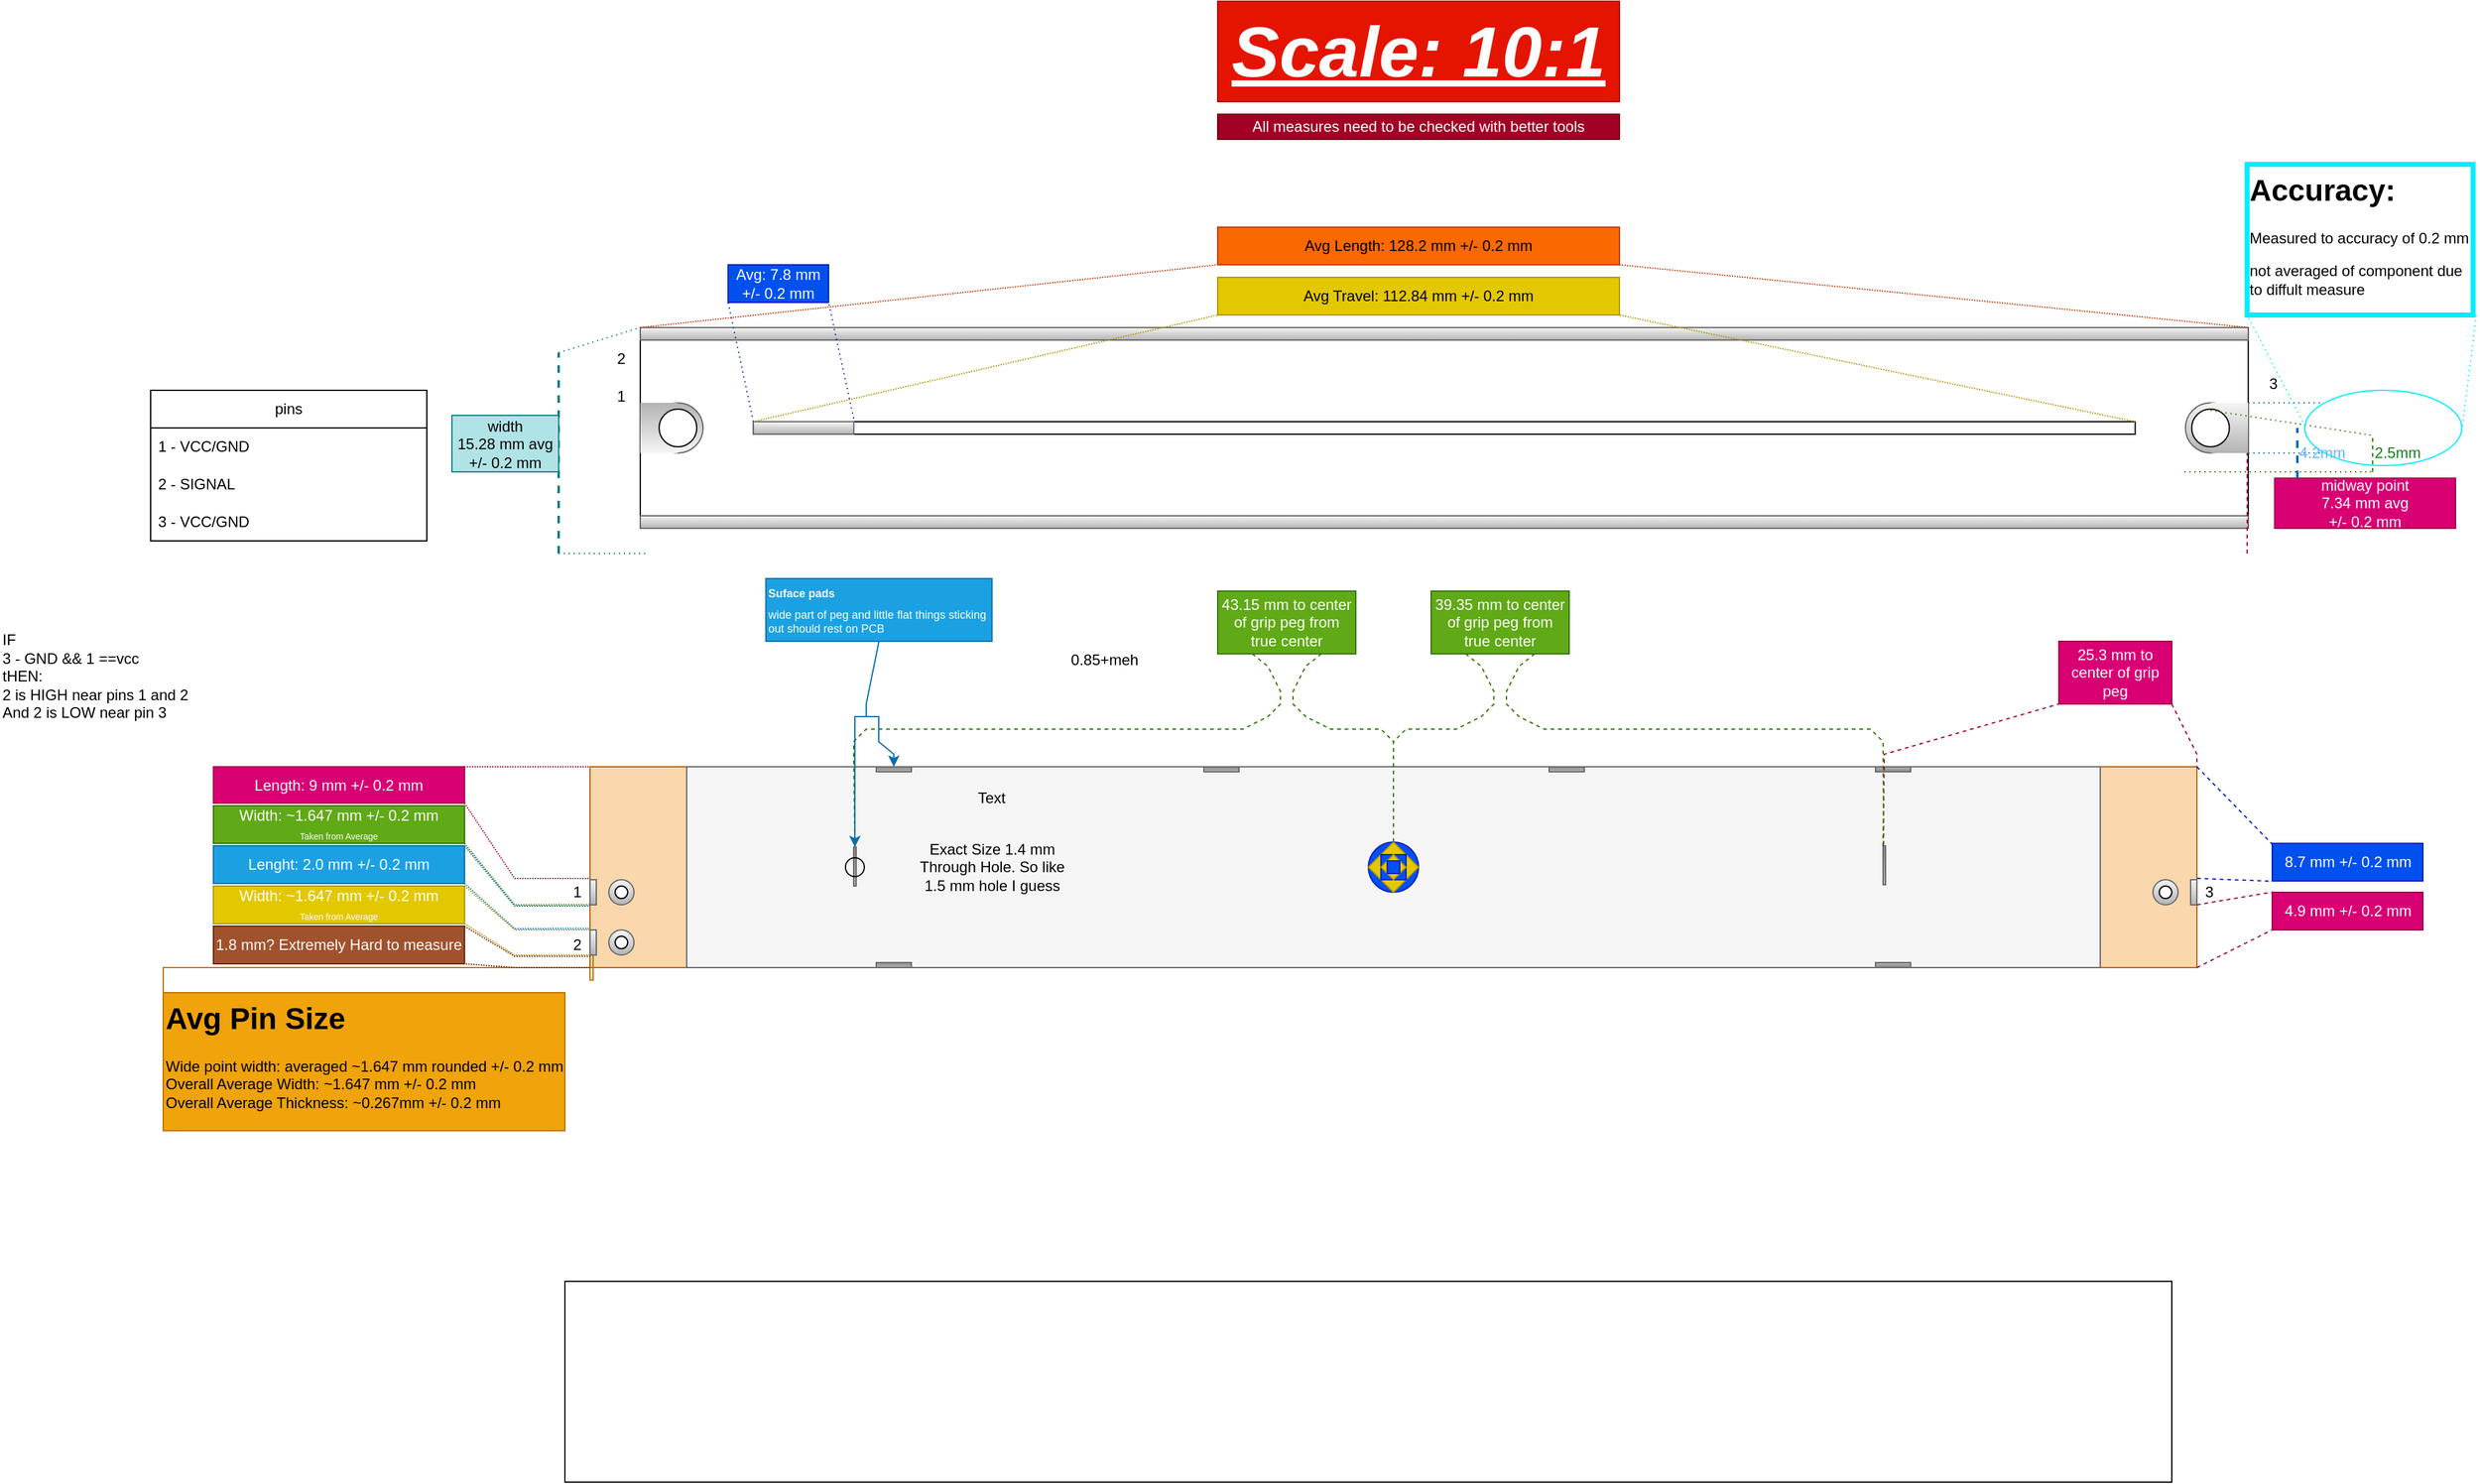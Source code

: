 <mxfile version="24.7.5" pages="2">
  <diagram name="Component Model" id="M_wY99FwuveyA5APPCFu">
    <mxGraphModel dx="1912" dy="1678" grid="1" gridSize="10" guides="1" tooltips="1" connect="1" arrows="1" fold="1" page="1" pageScale="1" pageWidth="850" pageHeight="1100" math="0" shadow="0">
      <root>
        <mxCell id="0" />
        <mxCell id="1" parent="0" />
        <mxCell id="I6AgZN-Wcs3GqbJZjrgB-2" value="pins" style="swimlane;fontStyle=0;childLayout=stackLayout;horizontal=1;startSize=30;horizontalStack=0;resizeParent=1;resizeParentMax=0;resizeLast=0;collapsible=1;marginBottom=0;whiteSpace=wrap;html=1;" parent="1" vertex="1">
          <mxGeometry x="-170" y="190" width="220" height="120" as="geometry" />
        </mxCell>
        <mxCell id="I6AgZN-Wcs3GqbJZjrgB-3" value="1 - VCC/GND" style="text;strokeColor=none;fillColor=none;align=left;verticalAlign=middle;spacingLeft=4;spacingRight=4;overflow=hidden;points=[[0,0.5],[1,0.5]];portConstraint=eastwest;rotatable=0;whiteSpace=wrap;html=1;" parent="I6AgZN-Wcs3GqbJZjrgB-2" vertex="1">
          <mxGeometry y="30" width="220" height="30" as="geometry" />
        </mxCell>
        <mxCell id="I6AgZN-Wcs3GqbJZjrgB-4" value="2 - SIGNAL" style="text;strokeColor=none;fillColor=none;align=left;verticalAlign=middle;spacingLeft=4;spacingRight=4;overflow=hidden;points=[[0,0.5],[1,0.5]];portConstraint=eastwest;rotatable=0;whiteSpace=wrap;html=1;" parent="I6AgZN-Wcs3GqbJZjrgB-2" vertex="1">
          <mxGeometry y="60" width="220" height="30" as="geometry" />
        </mxCell>
        <mxCell id="I6AgZN-Wcs3GqbJZjrgB-5" value="3 - VCC/GND" style="text;strokeColor=none;fillColor=none;align=left;verticalAlign=middle;spacingLeft=4;spacingRight=4;overflow=hidden;points=[[0,0.5],[1,0.5]];portConstraint=eastwest;rotatable=0;whiteSpace=wrap;html=1;" parent="I6AgZN-Wcs3GqbJZjrgB-2" vertex="1">
          <mxGeometry y="90" width="220" height="30" as="geometry" />
        </mxCell>
        <mxCell id="I6AgZN-Wcs3GqbJZjrgB-22" value="" style="rounded=0;whiteSpace=wrap;html=1;fillColor=#fad7ac;strokeColor=#b46504;" parent="1" vertex="1">
          <mxGeometry x="180" y="490" width="1280" height="160" as="geometry" />
        </mxCell>
        <mxCell id="I6AgZN-Wcs3GqbJZjrgB-23" value="" style="rounded=0;whiteSpace=wrap;html=1;" parent="1" vertex="1">
          <mxGeometry x="160" y="900" width="1280" height="160" as="geometry" />
        </mxCell>
        <mxCell id="I6AgZN-Wcs3GqbJZjrgB-24" value="" style="rounded=0;whiteSpace=wrap;html=1;fillColor=#f5f5f5;gradientColor=#b3b3b3;strokeColor=#666666;" parent="1" vertex="1">
          <mxGeometry x="1455" y="580" width="5" height="20" as="geometry" />
        </mxCell>
        <mxCell id="I6AgZN-Wcs3GqbJZjrgB-25" value="" style="rounded=0;whiteSpace=wrap;html=1;fillColor=#f5f5f5;gradientColor=#b3b3b3;strokeColor=#666666;" parent="1" vertex="1">
          <mxGeometry x="180" y="580" width="5" height="20" as="geometry" />
        </mxCell>
        <mxCell id="I6AgZN-Wcs3GqbJZjrgB-26" value="" style="rounded=0;whiteSpace=wrap;html=1;fillColor=#f5f5f5;gradientColor=#b3b3b3;strokeColor=#666666;" parent="1" vertex="1">
          <mxGeometry x="180" y="620" width="5" height="20" as="geometry" />
        </mxCell>
        <mxCell id="I6AgZN-Wcs3GqbJZjrgB-30" value="" style="group" parent="1" vertex="1" connectable="0">
          <mxGeometry x="1425" y="580" width="20" height="20" as="geometry" />
        </mxCell>
        <mxCell id="I6AgZN-Wcs3GqbJZjrgB-28" value="" style="ellipse;whiteSpace=wrap;html=1;aspect=fixed;fillColor=#f5f5f5;gradientColor=#b3b3b3;strokeColor=#666666;" parent="I6AgZN-Wcs3GqbJZjrgB-30" vertex="1">
          <mxGeometry width="20" height="20" as="geometry" />
        </mxCell>
        <mxCell id="I6AgZN-Wcs3GqbJZjrgB-29" value="" style="ellipse;whiteSpace=wrap;html=1;aspect=fixed;" parent="I6AgZN-Wcs3GqbJZjrgB-30" vertex="1">
          <mxGeometry x="5" y="5" width="10" height="10" as="geometry" />
        </mxCell>
        <mxCell id="I6AgZN-Wcs3GqbJZjrgB-31" value="" style="group" parent="1" vertex="1" connectable="0">
          <mxGeometry x="195" y="580" width="20" height="20" as="geometry" />
        </mxCell>
        <mxCell id="I6AgZN-Wcs3GqbJZjrgB-32" value="" style="ellipse;whiteSpace=wrap;html=1;aspect=fixed;fillColor=#f5f5f5;gradientColor=#b3b3b3;strokeColor=#666666;" parent="I6AgZN-Wcs3GqbJZjrgB-31" vertex="1">
          <mxGeometry width="20" height="20" as="geometry" />
        </mxCell>
        <mxCell id="I6AgZN-Wcs3GqbJZjrgB-33" value="" style="ellipse;whiteSpace=wrap;html=1;aspect=fixed;" parent="I6AgZN-Wcs3GqbJZjrgB-31" vertex="1">
          <mxGeometry x="5" y="5" width="10" height="10" as="geometry" />
        </mxCell>
        <mxCell id="I6AgZN-Wcs3GqbJZjrgB-34" value="" style="group" parent="1" vertex="1" connectable="0">
          <mxGeometry x="195" y="620" width="20" height="20" as="geometry" />
        </mxCell>
        <mxCell id="I6AgZN-Wcs3GqbJZjrgB-35" value="" style="ellipse;whiteSpace=wrap;html=1;aspect=fixed;fillColor=#f5f5f5;gradientColor=#b3b3b3;strokeColor=#666666;" parent="I6AgZN-Wcs3GqbJZjrgB-34" vertex="1">
          <mxGeometry width="20" height="20" as="geometry" />
        </mxCell>
        <mxCell id="I6AgZN-Wcs3GqbJZjrgB-36" value="" style="ellipse;whiteSpace=wrap;html=1;aspect=fixed;" parent="I6AgZN-Wcs3GqbJZjrgB-34" vertex="1">
          <mxGeometry x="5" y="5" width="10" height="10" as="geometry" />
        </mxCell>
        <mxCell id="I6AgZN-Wcs3GqbJZjrgB-39" value="2" style="text;html=1;align=center;verticalAlign=middle;whiteSpace=wrap;rounded=0;" parent="1" vertex="1">
          <mxGeometry x="165" y="617" width="10" height="30" as="geometry" />
        </mxCell>
        <mxCell id="I6AgZN-Wcs3GqbJZjrgB-44" value="IF&lt;div&gt;3 - GND &amp;amp;&amp;amp; 1 ==vcc&lt;/div&gt;&lt;div&gt;tHEN:&lt;br&gt;2 is HIGH near pins 1 and 2&lt;br&gt;And 2 is LOW near pin 3&lt;/div&gt;&lt;div&gt;&lt;br&gt;&lt;/div&gt;" style="text;html=1;align=left;verticalAlign=middle;whiteSpace=wrap;rounded=0;" parent="1" vertex="1">
          <mxGeometry x="-290" y="310" width="160" height="230" as="geometry" />
        </mxCell>
        <mxCell id="I6AgZN-Wcs3GqbJZjrgB-45" value="3" style="text;html=1;align=center;verticalAlign=middle;whiteSpace=wrap;rounded=0;" parent="1" vertex="1">
          <mxGeometry x="1460" y="575" width="20" height="30" as="geometry" />
        </mxCell>
        <mxCell id="DLIzXoxvR8kfo_P6PD7F-1" value="" style="group;fontSize=9;" parent="1" vertex="1" connectable="0">
          <mxGeometry x="175" y="140" width="1496" height="280" as="geometry" />
        </mxCell>
        <mxCell id="I6AgZN-Wcs3GqbJZjrgB-1" value="" style="rounded=0;whiteSpace=wrap;html=1;" parent="DLIzXoxvR8kfo_P6PD7F-1" vertex="1">
          <mxGeometry x="45.03" width="1280.856" height="160" as="geometry" />
        </mxCell>
        <mxCell id="I6AgZN-Wcs3GqbJZjrgB-6" value="" style="rounded=0;whiteSpace=wrap;html=1;fillColor=#f5f5f5;gradientColor=#b3b3b3;strokeColor=#666666;" parent="DLIzXoxvR8kfo_P6PD7F-1" vertex="1">
          <mxGeometry x="45.03" width="1280.856" height="10" as="geometry" />
        </mxCell>
        <mxCell id="I6AgZN-Wcs3GqbJZjrgB-8" value="" style="rounded=0;whiteSpace=wrap;html=1;fillColor=#f5f5f5;gradientColor=#b3b3b3;strokeColor=#666666;" parent="DLIzXoxvR8kfo_P6PD7F-1" vertex="1">
          <mxGeometry x="45.03" y="150" width="1280.856" height="10" as="geometry" />
        </mxCell>
        <mxCell id="I6AgZN-Wcs3GqbJZjrgB-14" value="" style="group" parent="DLIzXoxvR8kfo_P6PD7F-1" vertex="1" connectable="0">
          <mxGeometry x="1275.853" y="60" width="50.033" height="40" as="geometry" />
        </mxCell>
        <mxCell id="I6AgZN-Wcs3GqbJZjrgB-9" value="" style="ellipse;whiteSpace=wrap;html=1;aspect=fixed;fillColor=#f5f5f5;gradientColor=#b3b3b3;strokeColor=#666666;" parent="I6AgZN-Wcs3GqbJZjrgB-14" vertex="1">
          <mxGeometry width="40" height="40" as="geometry" />
        </mxCell>
        <mxCell id="I6AgZN-Wcs3GqbJZjrgB-11" value="" style="rounded=0;whiteSpace=wrap;html=1;fillColor=#f5f5f5;gradientColor=#b3b3b3;strokeColor=none;" parent="I6AgZN-Wcs3GqbJZjrgB-14" vertex="1">
          <mxGeometry x="20.013" width="30.02" height="40" as="geometry" />
        </mxCell>
        <mxCell id="I6AgZN-Wcs3GqbJZjrgB-12" value="" style="ellipse;whiteSpace=wrap;html=1;aspect=fixed;" parent="I6AgZN-Wcs3GqbJZjrgB-14" vertex="1">
          <mxGeometry x="5.003" y="5" width="30" height="30" as="geometry" />
        </mxCell>
        <mxCell id="I6AgZN-Wcs3GqbJZjrgB-15" value="" style="group;rotation=-180;" parent="DLIzXoxvR8kfo_P6PD7F-1" vertex="1" connectable="0">
          <mxGeometry x="45.03" y="60" width="50.033" height="40" as="geometry" />
        </mxCell>
        <mxCell id="I6AgZN-Wcs3GqbJZjrgB-16" value="" style="ellipse;whiteSpace=wrap;html=1;aspect=fixed;fillColor=#f5f5f5;gradientColor=#b3b3b3;strokeColor=#666666;rotation=-180;" parent="I6AgZN-Wcs3GqbJZjrgB-15" vertex="1">
          <mxGeometry x="10.007" width="40" height="40" as="geometry" />
        </mxCell>
        <mxCell id="I6AgZN-Wcs3GqbJZjrgB-17" value="" style="rounded=0;whiteSpace=wrap;html=1;fillColor=#f5f5f5;gradientColor=#b3b3b3;strokeColor=none;rotation=-180;" parent="I6AgZN-Wcs3GqbJZjrgB-15" vertex="1">
          <mxGeometry width="30.02" height="40" as="geometry" />
        </mxCell>
        <mxCell id="I6AgZN-Wcs3GqbJZjrgB-18" value="" style="ellipse;whiteSpace=wrap;html=1;aspect=fixed;rotation=-180;" parent="I6AgZN-Wcs3GqbJZjrgB-15" vertex="1">
          <mxGeometry x="15.01" y="5" width="30" height="30" as="geometry" />
        </mxCell>
        <mxCell id="I6AgZN-Wcs3GqbJZjrgB-19" value="" style="rounded=0;whiteSpace=wrap;html=1;" parent="DLIzXoxvR8kfo_P6PD7F-1" vertex="1">
          <mxGeometry x="135.09" y="75" width="1100.736" height="10" as="geometry" />
        </mxCell>
        <mxCell id="I6AgZN-Wcs3GqbJZjrgB-21" value="" style="rounded=0;whiteSpace=wrap;html=1;fillColor=#f5f5f5;gradientColor=#b3b3b3;strokeColor=#666666;" parent="DLIzXoxvR8kfo_P6PD7F-1" vertex="1">
          <mxGeometry x="135.09" y="75" width="80.054" height="10" as="geometry" />
        </mxCell>
        <mxCell id="I6AgZN-Wcs3GqbJZjrgB-40" value="1" style="text;html=1;align=center;verticalAlign=middle;whiteSpace=wrap;rounded=0;" parent="DLIzXoxvR8kfo_P6PD7F-1" vertex="1">
          <mxGeometry y="40" width="60.04" height="30" as="geometry" />
        </mxCell>
        <mxCell id="I6AgZN-Wcs3GqbJZjrgB-42" value="2" style="text;html=1;align=center;verticalAlign=middle;whiteSpace=wrap;rounded=0;" parent="DLIzXoxvR8kfo_P6PD7F-1" vertex="1">
          <mxGeometry y="10" width="60.04" height="30" as="geometry" />
        </mxCell>
        <mxCell id="YGXUAbvEDG_iJpJaTuIH-4" value="" style="endArrow=none;dashed=1;html=1;dashPattern=1 3;strokeWidth=1;rounded=0;fontSize=8;fillColor=#1ba1e2;strokeColor=#006EAF;" edge="1" parent="DLIzXoxvR8kfo_P6PD7F-1">
          <mxGeometry width="50" height="50" relative="1" as="geometry">
            <mxPoint x="1325.886" y="100" as="sourcePoint" />
            <mxPoint x="1385.926" y="100" as="targetPoint" />
          </mxGeometry>
        </mxCell>
        <mxCell id="YGXUAbvEDG_iJpJaTuIH-5" value="" style="endArrow=none;dashed=1;html=1;dashPattern=1 3;strokeWidth=1;rounded=0;fontSize=8;fillColor=#1ba1e2;strokeColor=#006EAF;" edge="1" parent="DLIzXoxvR8kfo_P6PD7F-1">
          <mxGeometry width="50" height="50" relative="1" as="geometry">
            <mxPoint x="1325.886" y="60" as="sourcePoint" />
            <mxPoint x="1385.926" y="60" as="targetPoint" />
          </mxGeometry>
        </mxCell>
        <mxCell id="I6AgZN-Wcs3GqbJZjrgB-46" value="3" style="text;html=1;align=center;verticalAlign=middle;whiteSpace=wrap;rounded=0;" parent="DLIzXoxvR8kfo_P6PD7F-1" vertex="1">
          <mxGeometry x="1315.88" y="30" width="60.04" height="30" as="geometry" />
        </mxCell>
        <mxCell id="YGXUAbvEDG_iJpJaTuIH-7" value="" style="endArrow=none;dashed=1;html=1;dashPattern=1 3;strokeWidth=1;rounded=0;fontSize=8;fillColor=#60a917;strokeColor=#2D7600;entryX=-0.033;entryY=0.025;entryDx=0;entryDy=0;entryPerimeter=0;" edge="1" parent="DLIzXoxvR8kfo_P6PD7F-1" target="YGXUAbvEDG_iJpJaTuIH-11">
          <mxGeometry width="50" height="50" relative="1" as="geometry">
            <mxPoint x="1295.866" y="66" as="sourcePoint" />
            <mxPoint x="1425.953" y="66" as="targetPoint" />
          </mxGeometry>
        </mxCell>
        <mxCell id="YGXUAbvEDG_iJpJaTuIH-14" value="midway point&lt;div&gt;7.34 mm avg&lt;/div&gt;&lt;div&gt;+/- 0.2 mm&lt;/div&gt;" style="text;html=1;align=center;verticalAlign=middle;whiteSpace=wrap;rounded=0;fillColor=#d80073;fontColor=#ffffff;strokeColor=#A50040;" vertex="1" parent="DLIzXoxvR8kfo_P6PD7F-1">
          <mxGeometry x="1346.9" y="120" width="144.096" height="40" as="geometry" />
        </mxCell>
        <mxCell id="YGXUAbvEDG_iJpJaTuIH-20" value="" style="ellipse;whiteSpace=wrap;html=1;fillColor=none;strokeColor=#00eeff;" vertex="1" parent="DLIzXoxvR8kfo_P6PD7F-1">
          <mxGeometry x="1370.916" y="50" width="125.084" height="60" as="geometry" />
        </mxCell>
        <mxCell id="YGXUAbvEDG_iJpJaTuIH-113" value="&lt;h1 style=&quot;margin-top: 0px; font-size: 9px;&quot;&gt;&lt;span style=&quot;background-color: initial; font-size: 9px;&quot;&gt;&lt;font style=&quot;font-size: 9px;&quot;&gt;Suface pads&lt;/font&gt;&lt;/span&gt;&lt;/h1&gt;&lt;div style=&quot;font-size: 9px;&quot;&gt;&lt;span style=&quot;font-size: 9px;&quot;&gt;wide part of peg and little flat things sticking out should rest on PCB&lt;/span&gt;&lt;/div&gt;" style="text;html=1;whiteSpace=wrap;overflow=hidden;rounded=0;fontSize=9;fillColor=#1ba1e2;fontColor=#ffffff;strokeColor=#006EAF;" vertex="1" parent="DLIzXoxvR8kfo_P6PD7F-1">
          <mxGeometry x="145.097" y="200" width="180.12" height="50" as="geometry" />
        </mxCell>
        <mxCell id="YGXUAbvEDG_iJpJaTuIH-117" value="39.35 mm to center of grip peg from true center" style="text;html=1;align=center;verticalAlign=middle;whiteSpace=wrap;rounded=0;fillColor=#60a917;fontColor=#ffffff;strokeColor=#2D7600;" vertex="1" parent="DLIzXoxvR8kfo_P6PD7F-1">
          <mxGeometry x="675.002" y="210" width="110" height="50" as="geometry" />
        </mxCell>
        <mxCell id="YGXUAbvEDG_iJpJaTuIH-93" value="43.15&lt;span style=&quot;background-color: initial;&quot;&gt;&amp;nbsp;mm to center of grip peg from true center&lt;/span&gt;" style="text;html=1;align=center;verticalAlign=middle;whiteSpace=wrap;rounded=0;fillColor=#60a917;fontColor=#ffffff;strokeColor=#2D7600;" vertex="1" parent="DLIzXoxvR8kfo_P6PD7F-1">
          <mxGeometry x="505" y="210" width="110" height="50" as="geometry" />
        </mxCell>
        <mxCell id="YGXUAbvEDG_iJpJaTuIH-122" value="0.85+meh" style="text;html=1;align=center;verticalAlign=middle;whiteSpace=wrap;rounded=0;" vertex="1" parent="DLIzXoxvR8kfo_P6PD7F-1">
          <mxGeometry x="385" y="250" width="60" height="30" as="geometry" />
        </mxCell>
        <mxCell id="YGXUAbvEDG_iJpJaTuIH-1" value="Scale: 10:1" style="text;html=1;align=center;verticalAlign=middle;whiteSpace=wrap;rounded=0;fontSize=57;fontStyle=7;fillColor=#e51400;fontColor=#ffffff;strokeColor=#B20000;" vertex="1" parent="1">
          <mxGeometry x="680" y="-120" width="320" height="80" as="geometry" />
        </mxCell>
        <mxCell id="YGXUAbvEDG_iJpJaTuIH-2" value="" style="endArrow=none;dashed=1;html=1;rounded=0;strokeWidth=2;fillColor=#b0e3e6;strokeColor=#0e8088;" edge="1" parent="1">
          <mxGeometry width="50" height="50" relative="1" as="geometry">
            <mxPoint x="155" y="320" as="sourcePoint" />
            <mxPoint x="155" y="160" as="targetPoint" />
          </mxGeometry>
        </mxCell>
        <mxCell id="YGXUAbvEDG_iJpJaTuIH-3" value="&lt;div&gt;width&lt;/div&gt;&lt;div&gt;15.28 mm avg&lt;/div&gt;&lt;div&gt;+/- 0.2 mm&lt;/div&gt;" style="text;html=1;align=center;verticalAlign=middle;whiteSpace=wrap;rounded=0;fillColor=#b0e3e6;strokeColor=#0e8088;fontColor=#000000;" vertex="1" parent="1">
          <mxGeometry x="70" y="210" width="85" height="45" as="geometry" />
        </mxCell>
        <mxCell id="YGXUAbvEDG_iJpJaTuIH-6" value="" style="endArrow=none;dashed=1;html=1;rounded=0;fontSize=14;strokeWidth=2;fillColor=#1ba1e2;strokeColor=#006EAF;" edge="1" parent="1">
          <mxGeometry width="50" height="50" relative="1" as="geometry">
            <mxPoint x="1540" y="260" as="sourcePoint" />
            <mxPoint x="1540" y="220" as="targetPoint" />
          </mxGeometry>
        </mxCell>
        <mxCell id="YGXUAbvEDG_iJpJaTuIH-8" value="" style="endArrow=none;dashed=1;html=1;dashPattern=1 3;strokeWidth=1;rounded=0;fontSize=8;fillColor=#60a917;strokeColor=#2D7600;entryX=0;entryY=1;entryDx=0;entryDy=0;" edge="1" parent="1" target="YGXUAbvEDG_iJpJaTuIH-11">
          <mxGeometry width="50" height="50" relative="1" as="geometry">
            <mxPoint x="1450" y="255" as="sourcePoint" />
            <mxPoint x="1580" y="255" as="targetPoint" />
          </mxGeometry>
        </mxCell>
        <mxCell id="YGXUAbvEDG_iJpJaTuIH-10" value="4.2mm" style="text;html=1;align=center;verticalAlign=middle;whiteSpace=wrap;rounded=0;fontColor=#66B2FF;" vertex="1" parent="1">
          <mxGeometry x="1540" y="225" width="40" height="30" as="geometry" />
        </mxCell>
        <mxCell id="YGXUAbvEDG_iJpJaTuIH-11" value="2.5mm" style="text;html=1;align=center;verticalAlign=middle;whiteSpace=wrap;rounded=0;fontColor=#0d821b;labelBackgroundColor=none;labelBorderColor=none;strokeColor=none;fillColor=none;dashed=1;" vertex="1" parent="1">
          <mxGeometry x="1600" y="225" width="40" height="30" as="geometry" />
        </mxCell>
        <mxCell id="YGXUAbvEDG_iJpJaTuIH-12" value="" style="endArrow=none;dashed=1;html=1;rounded=0;exitX=0;exitY=1;exitDx=0;exitDy=0;entryX=0;entryY=0;entryDx=0;entryDy=0;fillColor=#60a917;strokeColor=#2D7600;" edge="1" parent="1" source="YGXUAbvEDG_iJpJaTuIH-11" target="YGXUAbvEDG_iJpJaTuIH-11">
          <mxGeometry width="50" height="50" relative="1" as="geometry">
            <mxPoint x="1550" y="280" as="sourcePoint" />
            <mxPoint x="1600" y="230" as="targetPoint" />
          </mxGeometry>
        </mxCell>
        <mxCell id="YGXUAbvEDG_iJpJaTuIH-13" value="" style="endArrow=none;dashed=1;html=1;rounded=0;fillColor=#d80073;strokeColor=#A50040;" edge="1" parent="1">
          <mxGeometry width="50" height="50" relative="1" as="geometry">
            <mxPoint x="1500" y="320" as="sourcePoint" />
            <mxPoint x="1500" y="240" as="targetPoint" />
          </mxGeometry>
        </mxCell>
        <mxCell id="YGXUAbvEDG_iJpJaTuIH-16" value="All measures need to be checked with better tools" style="text;html=1;align=center;verticalAlign=middle;whiteSpace=wrap;rounded=0;fillColor=#a20025;fontColor=#ffffff;strokeColor=#6F0000;" vertex="1" parent="1">
          <mxGeometry x="680" y="-30" width="320" height="20" as="geometry" />
        </mxCell>
        <mxCell id="YGXUAbvEDG_iJpJaTuIH-17" value="" style="endArrow=none;dashed=1;html=1;dashPattern=1 3;strokeWidth=1;rounded=0;fillColor=#0050ef;strokeColor=#001DBC;exitX=0.999;exitY=-0.253;exitDx=0;exitDy=0;exitPerimeter=0;" edge="1" parent="1" source="I6AgZN-Wcs3GqbJZjrgB-21">
          <mxGeometry width="50" height="50" relative="1" as="geometry">
            <mxPoint x="280" y="120" as="sourcePoint" />
            <mxPoint x="370" y="120" as="targetPoint" />
          </mxGeometry>
        </mxCell>
        <mxCell id="YGXUAbvEDG_iJpJaTuIH-18" value="" style="endArrow=none;dashed=1;html=1;dashPattern=1 3;strokeWidth=1;rounded=0;fillColor=#0050ef;strokeColor=#001DBC;exitX=0;exitY=0;exitDx=0;exitDy=0;" edge="1" parent="1" source="I6AgZN-Wcs3GqbJZjrgB-21">
          <mxGeometry width="50" height="50" relative="1" as="geometry">
            <mxPoint x="280.003" y="130" as="sourcePoint" />
            <mxPoint x="290" y="120" as="targetPoint" />
          </mxGeometry>
        </mxCell>
        <mxCell id="YGXUAbvEDG_iJpJaTuIH-19" value="Avg: 7.8 mm&lt;div&gt;+/- 0.2 mm&lt;/div&gt;" style="text;html=1;align=center;verticalAlign=middle;whiteSpace=wrap;rounded=0;fillColor=#0050ef;fontColor=#ffffff;strokeColor=#001DBC;" vertex="1" parent="1">
          <mxGeometry x="290" y="90" width="80" height="30" as="geometry" />
        </mxCell>
        <mxCell id="YGXUAbvEDG_iJpJaTuIH-21" value="&lt;h1 style=&quot;margin-top: 0px;&quot;&gt;Accuracy:&lt;/h1&gt;&lt;p&gt;Measured to accuracy of 0.2 mm&lt;/p&gt;&lt;p&gt;not averaged of component due to diffult measure&lt;/p&gt;&lt;p&gt;&lt;br&gt;&lt;/p&gt;" style="text;html=1;whiteSpace=wrap;overflow=hidden;rounded=0;fillColor=#FFFFFF;strokeColor=#00EEFF;fontColor=#000000;strokeWidth=4;" vertex="1" parent="1">
          <mxGeometry x="1500" y="10" width="180" height="120" as="geometry" />
        </mxCell>
        <mxCell id="YGXUAbvEDG_iJpJaTuIH-23" value="" style="endArrow=none;dashed=1;html=1;dashPattern=1 3;strokeWidth=1;rounded=0;entryX=0;entryY=1;entryDx=0;entryDy=0;exitX=0.002;exitY=0.475;exitDx=0;exitDy=0;exitPerimeter=0;strokeColor=#00EEFF;" edge="1" parent="1" source="YGXUAbvEDG_iJpJaTuIH-20" target="YGXUAbvEDG_iJpJaTuIH-21">
          <mxGeometry width="50" height="50" relative="1" as="geometry">
            <mxPoint x="1520" y="190" as="sourcePoint" />
            <mxPoint x="1570" y="140" as="targetPoint" />
          </mxGeometry>
        </mxCell>
        <mxCell id="YGXUAbvEDG_iJpJaTuIH-24" value="" style="endArrow=none;dashed=1;html=1;dashPattern=1 3;strokeWidth=1;rounded=0;entryX=1.015;entryY=0.994;entryDx=0;entryDy=0;entryPerimeter=0;exitX=1;exitY=0.542;exitDx=0;exitDy=0;exitPerimeter=0;strokeColor=#00EEFF;" edge="1" parent="1" source="YGXUAbvEDG_iJpJaTuIH-20" target="YGXUAbvEDG_iJpJaTuIH-21">
          <mxGeometry width="50" height="50" relative="1" as="geometry">
            <mxPoint x="1520" y="190" as="sourcePoint" />
            <mxPoint x="1570" y="140" as="targetPoint" />
          </mxGeometry>
        </mxCell>
        <mxCell id="YGXUAbvEDG_iJpJaTuIH-25" value="" style="endArrow=none;dashed=1;html=1;dashPattern=1 3;strokeWidth=1;rounded=0;entryX=0;entryY=0;entryDx=0;entryDy=0;fillColor=#b0e3e6;strokeColor=#0e8088;" edge="1" parent="1" target="I6AgZN-Wcs3GqbJZjrgB-6">
          <mxGeometry width="50" height="50" relative="1" as="geometry">
            <mxPoint x="155" y="160" as="sourcePoint" />
            <mxPoint x="220.0" y="160" as="targetPoint" />
          </mxGeometry>
        </mxCell>
        <mxCell id="YGXUAbvEDG_iJpJaTuIH-26" value="" style="endArrow=none;dashed=1;html=1;dashPattern=1 3;strokeWidth=1;rounded=0;entryX=0;entryY=0;entryDx=0;entryDy=0;fillColor=#b0e3e6;strokeColor=#0e8088;" edge="1" parent="1">
          <mxGeometry width="50" height="50" relative="1" as="geometry">
            <mxPoint x="155" y="320" as="sourcePoint" />
            <mxPoint x="225" y="320" as="targetPoint" />
          </mxGeometry>
        </mxCell>
        <mxCell id="YGXUAbvEDG_iJpJaTuIH-27" value="Avg Length: 128.2 mm +/- 0.2 mm" style="text;html=1;align=center;verticalAlign=middle;whiteSpace=wrap;rounded=0;fillColor=#fa6800;strokeColor=#C73500;fontColor=#000000;" vertex="1" parent="1">
          <mxGeometry x="680" y="60" width="320" height="30" as="geometry" />
        </mxCell>
        <mxCell id="YGXUAbvEDG_iJpJaTuIH-28" value="Avg Travel: 112.84 mm +/- 0.2 mm" style="text;html=1;align=center;verticalAlign=middle;whiteSpace=wrap;rounded=0;fillColor=#e3c800;fontColor=#000000;strokeColor=#B09500;" vertex="1" parent="1">
          <mxGeometry x="680" y="100" width="320" height="30" as="geometry" />
        </mxCell>
        <mxCell id="YGXUAbvEDG_iJpJaTuIH-29" value="" style="endArrow=none;dashed=1;html=1;dashPattern=1 1;strokeWidth=1;rounded=0;fillColor=#fa6800;strokeColor=#C73500;entryX=1;entryY=0;entryDx=0;entryDy=0;exitX=1;exitY=1;exitDx=0;exitDy=0;" edge="1" parent="1" source="YGXUAbvEDG_iJpJaTuIH-27" target="I6AgZN-Wcs3GqbJZjrgB-6">
          <mxGeometry width="50" height="50" relative="1" as="geometry">
            <mxPoint x="1010" y="130" as="sourcePoint" />
            <mxPoint x="1492.424" y="150" as="targetPoint" />
          </mxGeometry>
        </mxCell>
        <mxCell id="YGXUAbvEDG_iJpJaTuIH-30" value="" style="endArrow=none;dashed=1;html=1;dashPattern=1 1;strokeWidth=1;rounded=0;fillColor=#fa6800;strokeColor=#C73500;exitX=0;exitY=0;exitDx=0;exitDy=0;entryX=0;entryY=1;entryDx=0;entryDy=0;" edge="1" parent="1" source="I6AgZN-Wcs3GqbJZjrgB-6" target="YGXUAbvEDG_iJpJaTuIH-27">
          <mxGeometry width="50" height="50" relative="1" as="geometry">
            <mxPoint x="220" y="150" as="sourcePoint" />
            <mxPoint x="670" y="80" as="targetPoint" />
          </mxGeometry>
        </mxCell>
        <mxCell id="YGXUAbvEDG_iJpJaTuIH-31" value="" style="endArrow=none;dashed=1;html=1;dashPattern=1 1;strokeWidth=1;rounded=0;fillColor=#e3c800;strokeColor=#B09500;exitX=0;exitY=0;exitDx=0;exitDy=0;entryX=0;entryY=1;entryDx=0;entryDy=0;" edge="1" parent="1" source="I6AgZN-Wcs3GqbJZjrgB-21" target="YGXUAbvEDG_iJpJaTuIH-28">
          <mxGeometry width="50" height="50" relative="1" as="geometry">
            <mxPoint x="620" y="110" as="sourcePoint" />
            <mxPoint x="670" y="130" as="targetPoint" />
          </mxGeometry>
        </mxCell>
        <mxCell id="YGXUAbvEDG_iJpJaTuIH-32" value="" style="endArrow=none;dashed=1;html=1;dashPattern=1 1;strokeWidth=1;rounded=0;fillColor=#e3c800;strokeColor=#B09500;exitX=1;exitY=0;exitDx=0;exitDy=0;entryX=1;entryY=1;entryDx=0;entryDy=0;" edge="1" parent="1" source="I6AgZN-Wcs3GqbJZjrgB-19" target="YGXUAbvEDG_iJpJaTuIH-28">
          <mxGeometry width="50" height="50" relative="1" as="geometry">
            <mxPoint x="1010" y="110" as="sourcePoint" />
            <mxPoint x="1010" y="140" as="targetPoint" />
          </mxGeometry>
        </mxCell>
        <mxCell id="YGXUAbvEDG_iJpJaTuIH-34" style="edgeStyle=orthogonalEdgeStyle;rounded=0;orthogonalLoop=1;jettySize=auto;html=1;exitX=0;exitY=0;exitDx=0;exitDy=0;entryX=0.5;entryY=1;entryDx=0;entryDy=0;fillColor=#f0a30a;strokeColor=#BD7000;endArrow=none;endFill=0;" edge="1" parent="1" source="YGXUAbvEDG_iJpJaTuIH-33" target="I6AgZN-Wcs3GqbJZjrgB-26">
          <mxGeometry relative="1" as="geometry">
            <mxPoint x="170" y="680" as="targetPoint" />
          </mxGeometry>
        </mxCell>
        <mxCell id="YGXUAbvEDG_iJpJaTuIH-33" value="&lt;h1 style=&quot;margin-top: 0px;&quot;&gt;Avg Pin Size&lt;/h1&gt;&lt;div&gt;Wide point width: averaged ~1.647 mm rounded +/- 0.2 mm&lt;/div&gt;&lt;div&gt;&lt;span style=&quot;background-color: initial;&quot;&gt;Overall Average Width: ~1.647&amp;nbsp;&lt;/span&gt;&lt;span style=&quot;background-color: initial;&quot;&gt;mm +/- 0.2 mm&lt;/span&gt;&lt;/div&gt;&lt;div&gt;&lt;span style=&quot;background-color: initial;&quot;&gt;Overall Average Thickness: ~0.267&lt;/span&gt;&lt;span style=&quot;background-color: initial;&quot;&gt;mm +/- 0.2 mm&lt;/span&gt;&lt;/div&gt;" style="text;html=1;whiteSpace=wrap;overflow=hidden;rounded=0;fillColor=#f0a30a;fontColor=#000000;strokeColor=#BD7000;" vertex="1" parent="1">
          <mxGeometry x="-160" y="670" width="320" height="110" as="geometry" />
        </mxCell>
        <mxCell id="YGXUAbvEDG_iJpJaTuIH-35" value="" style="endArrow=none;dashed=1;html=1;rounded=0;fillColor=#d80073;strokeColor=#A50040;dashPattern=1 1;exitX=1;exitY=1;exitDx=0;exitDy=0;" edge="1" parent="1" source="YGXUAbvEDG_iJpJaTuIH-49">
          <mxGeometry width="50" height="50" relative="1" as="geometry">
            <mxPoint x="80" y="579" as="sourcePoint" />
            <mxPoint x="180" y="579" as="targetPoint" />
            <Array as="points">
              <mxPoint x="120" y="579" />
            </Array>
          </mxGeometry>
        </mxCell>
        <mxCell id="YGXUAbvEDG_iJpJaTuIH-36" value="" style="endArrow=none;dashed=1;html=1;rounded=0;fillColor=#d80073;strokeColor=#A50040;dashPattern=1 1;exitX=1;exitY=0;exitDx=0;exitDy=0;" edge="1" parent="1" source="YGXUAbvEDG_iJpJaTuIH-49">
          <mxGeometry width="50" height="50" relative="1" as="geometry">
            <mxPoint x="80" y="490" as="sourcePoint" />
            <mxPoint x="180" y="490" as="targetPoint" />
            <Array as="points">
              <mxPoint x="120" y="490" />
            </Array>
          </mxGeometry>
        </mxCell>
        <mxCell id="YGXUAbvEDG_iJpJaTuIH-38" value="" style="endArrow=none;dashed=1;html=1;rounded=0;fillColor=#60a917;strokeColor=#2D7600;dashPattern=1 1;exitX=1;exitY=1;exitDx=0;exitDy=0;" edge="1" parent="1" source="YGXUAbvEDG_iJpJaTuIH-48">
          <mxGeometry width="50" height="50" relative="1" as="geometry">
            <mxPoint x="70" y="600" as="sourcePoint" />
            <mxPoint x="180" y="599.86" as="targetPoint" />
            <Array as="points">
              <mxPoint x="120" y="600" />
            </Array>
          </mxGeometry>
        </mxCell>
        <mxCell id="YGXUAbvEDG_iJpJaTuIH-39" value="" style="endArrow=none;dashed=1;html=1;rounded=0;fillColor=#1ba1e2;strokeColor=#006EAF;dashPattern=1 1;exitX=1;exitY=0;exitDx=0;exitDy=0;" edge="1" parent="1" source="YGXUAbvEDG_iJpJaTuIH-50">
          <mxGeometry width="50" height="50" relative="1" as="geometry">
            <mxPoint x="70" y="601" as="sourcePoint" />
            <mxPoint x="180" y="601" as="targetPoint" />
            <Array as="points">
              <mxPoint x="120" y="601" />
            </Array>
          </mxGeometry>
        </mxCell>
        <mxCell id="YGXUAbvEDG_iJpJaTuIH-40" value="" style="endArrow=none;dashed=1;html=1;rounded=0;fillColor=#1ba1e2;strokeColor=#006EAF;dashPattern=1 1;exitX=1;exitY=1;exitDx=0;exitDy=0;" edge="1" parent="1" source="YGXUAbvEDG_iJpJaTuIH-50">
          <mxGeometry width="50" height="50" relative="1" as="geometry">
            <mxPoint x="70" y="619" as="sourcePoint" />
            <mxPoint x="180" y="618.86" as="targetPoint" />
            <Array as="points">
              <mxPoint x="120" y="619" />
            </Array>
          </mxGeometry>
        </mxCell>
        <mxCell id="YGXUAbvEDG_iJpJaTuIH-41" value="" style="endArrow=none;dashed=1;html=1;rounded=0;fillColor=#e3c800;strokeColor=#B09500;dashPattern=1 1;exitX=1;exitY=0;exitDx=0;exitDy=0;" edge="1" parent="1" source="YGXUAbvEDG_iJpJaTuIH-52">
          <mxGeometry width="50" height="50" relative="1" as="geometry">
            <mxPoint x="90" y="620" as="sourcePoint" />
            <mxPoint x="180" y="620" as="targetPoint" />
            <Array as="points">
              <mxPoint x="120" y="620" />
            </Array>
          </mxGeometry>
        </mxCell>
        <mxCell id="YGXUAbvEDG_iJpJaTuIH-42" value="" style="endArrow=none;dashed=1;html=1;rounded=0;fillColor=#e3c800;strokeColor=#B09500;dashPattern=1 1;exitX=1;exitY=1;exitDx=0;exitDy=0;" edge="1" parent="1" source="YGXUAbvEDG_iJpJaTuIH-52">
          <mxGeometry width="50" height="50" relative="1" as="geometry">
            <mxPoint x="90" y="640" as="sourcePoint" />
            <mxPoint x="180" y="639.86" as="targetPoint" />
            <Array as="points">
              <mxPoint x="120" y="640" />
            </Array>
          </mxGeometry>
        </mxCell>
        <mxCell id="YGXUAbvEDG_iJpJaTuIH-48" value="Width: ~1.647 mm +/- 0.2 mm&lt;div&gt;&lt;font style=&quot;font-size: 7px;&quot;&gt;Taken from Average&lt;/font&gt;&lt;/div&gt;" style="text;html=1;align=center;verticalAlign=middle;whiteSpace=wrap;rounded=0;fillColor=#60a917;fontColor=#ffffff;strokeColor=#2D7600;" vertex="1" parent="1">
          <mxGeometry x="-120" y="521" width="200" height="30" as="geometry" />
        </mxCell>
        <mxCell id="YGXUAbvEDG_iJpJaTuIH-49" value="Length: 9 mm +/- 0.2 mm" style="text;html=1;align=center;verticalAlign=middle;whiteSpace=wrap;rounded=0;fillColor=#d80073;fontColor=#ffffff;strokeColor=#A50040;" vertex="1" parent="1">
          <mxGeometry x="-120" y="490" width="200" height="29" as="geometry" />
        </mxCell>
        <mxCell id="YGXUAbvEDG_iJpJaTuIH-50" value="Lenght: 2.0 mm +/- 0.2 mm" style="text;html=1;align=center;verticalAlign=middle;whiteSpace=wrap;rounded=0;fillColor=#1ba1e2;fontColor=#ffffff;strokeColor=#006EAF;" vertex="1" parent="1">
          <mxGeometry x="-120" y="553" width="200" height="30" as="geometry" />
        </mxCell>
        <mxCell id="YGXUAbvEDG_iJpJaTuIH-52" value="&lt;span style=&quot;color: rgb(255, 255, 255);&quot;&gt;Width: ~1.647 mm +/- 0.2 mm&lt;/span&gt;&lt;div style=&quot;color: rgb(255, 255, 255);&quot;&gt;&lt;font style=&quot;font-size: 7px;&quot;&gt;Taken from Average&lt;/font&gt;&lt;/div&gt;" style="text;html=1;align=center;verticalAlign=middle;whiteSpace=wrap;rounded=0;fillColor=#e3c800;fontColor=#000000;strokeColor=#B09500;" vertex="1" parent="1">
          <mxGeometry x="-120" y="585" width="200" height="30" as="geometry" />
        </mxCell>
        <mxCell id="YGXUAbvEDG_iJpJaTuIH-53" value="1.8 mm? Extremely Hard to measure" style="text;html=1;align=center;verticalAlign=middle;whiteSpace=wrap;rounded=0;fillColor=#a0522d;fontColor=#ffffff;strokeColor=#6D1F00;" vertex="1" parent="1">
          <mxGeometry x="-120" y="617" width="200" height="30" as="geometry" />
        </mxCell>
        <mxCell id="YGXUAbvEDG_iJpJaTuIH-54" value="" style="endArrow=none;dashed=1;html=1;dashPattern=1 1;strokeWidth=1;rounded=0;fillColor=#a0522d;strokeColor=#6D1F00;exitX=1;exitY=0;exitDx=0;exitDy=0;" edge="1" parent="1" source="YGXUAbvEDG_iJpJaTuIH-53">
          <mxGeometry width="50" height="50" relative="1" as="geometry">
            <mxPoint x="135" y="641" as="sourcePoint" />
            <mxPoint x="180" y="641" as="targetPoint" />
            <Array as="points">
              <mxPoint x="120" y="641" />
            </Array>
          </mxGeometry>
        </mxCell>
        <mxCell id="YGXUAbvEDG_iJpJaTuIH-56" value="" style="endArrow=none;dashed=1;html=1;dashPattern=1 1;strokeWidth=1;rounded=0;entryX=1;entryY=1;entryDx=0;entryDy=0;exitX=0;exitY=1;exitDx=0;exitDy=0;fillColor=#a0522d;strokeColor=#6D1F00;" edge="1" parent="1" source="I6AgZN-Wcs3GqbJZjrgB-22" target="YGXUAbvEDG_iJpJaTuIH-53">
          <mxGeometry width="50" height="50" relative="1" as="geometry">
            <mxPoint x="80" y="690" as="sourcePoint" />
            <mxPoint x="130" y="640" as="targetPoint" />
            <Array as="points">
              <mxPoint x="120" y="650" />
            </Array>
          </mxGeometry>
        </mxCell>
        <mxCell id="YGXUAbvEDG_iJpJaTuIH-57" value="4.9 mm +/- 0.2 mm" style="text;html=1;align=center;verticalAlign=middle;resizable=0;points=[];autosize=1;strokeColor=#A50040;fillColor=#d80073;fontColor=#ffffff;" vertex="1" parent="1">
          <mxGeometry x="1520" y="590" width="120" height="30" as="geometry" />
        </mxCell>
        <mxCell id="YGXUAbvEDG_iJpJaTuIH-58" value="8.7 mm +/- 0.2 mm" style="text;html=1;align=center;verticalAlign=middle;resizable=0;points=[];autosize=1;strokeColor=#001DBC;fillColor=#0050ef;fontColor=#ffffff;" vertex="1" parent="1">
          <mxGeometry x="1520" y="551" width="120" height="30" as="geometry" />
        </mxCell>
        <mxCell id="YGXUAbvEDG_iJpJaTuIH-59" value="" style="endArrow=none;dashed=1;html=1;rounded=0;fillColor=#0050ef;strokeColor=#001DBC;exitX=1;exitY=0;exitDx=0;exitDy=0;entryX=0;entryY=0.023;entryDx=0;entryDy=0;entryPerimeter=0;" edge="1" parent="1" source="I6AgZN-Wcs3GqbJZjrgB-22" target="YGXUAbvEDG_iJpJaTuIH-58">
          <mxGeometry width="50" height="50" relative="1" as="geometry">
            <mxPoint x="1455" y="580" as="sourcePoint" />
            <mxPoint x="1520" y="520" as="targetPoint" />
          </mxGeometry>
        </mxCell>
        <mxCell id="YGXUAbvEDG_iJpJaTuIH-60" value="" style="endArrow=none;dashed=1;html=1;rounded=0;fillColor=#0050ef;strokeColor=#001DBC;entryX=-0.004;entryY=1.007;entryDx=0;entryDy=0;entryPerimeter=0;exitX=1.034;exitY=-0.054;exitDx=0;exitDy=0;exitPerimeter=0;" edge="1" parent="1" source="I6AgZN-Wcs3GqbJZjrgB-24" target="YGXUAbvEDG_iJpJaTuIH-58">
          <mxGeometry width="50" height="50" relative="1" as="geometry">
            <mxPoint x="1470" y="580" as="sourcePoint" />
            <mxPoint x="1510" y="550" as="targetPoint" />
          </mxGeometry>
        </mxCell>
        <mxCell id="YGXUAbvEDG_iJpJaTuIH-61" value="" style="endArrow=none;dashed=1;html=1;rounded=0;entryX=0.002;entryY=-0.008;entryDx=0;entryDy=0;entryPerimeter=0;exitX=1;exitY=1;exitDx=0;exitDy=0;fillColor=#d80073;strokeColor=#A50040;" edge="1" parent="1" source="I6AgZN-Wcs3GqbJZjrgB-24" target="YGXUAbvEDG_iJpJaTuIH-57">
          <mxGeometry width="50" height="50" relative="1" as="geometry">
            <mxPoint x="1460" y="630" as="sourcePoint" />
            <mxPoint x="1510" y="580" as="targetPoint" />
          </mxGeometry>
        </mxCell>
        <mxCell id="YGXUAbvEDG_iJpJaTuIH-62" value="" style="endArrow=none;dashed=1;html=1;rounded=0;exitX=1;exitY=1;exitDx=0;exitDy=0;entryX=0.007;entryY=0.983;entryDx=0;entryDy=0;entryPerimeter=0;fillColor=#d80073;strokeColor=#A50040;" edge="1" parent="1" source="I6AgZN-Wcs3GqbJZjrgB-22" target="YGXUAbvEDG_iJpJaTuIH-57">
          <mxGeometry width="50" height="50" relative="1" as="geometry">
            <mxPoint x="1460" y="630" as="sourcePoint" />
            <mxPoint x="1510" y="580" as="targetPoint" />
          </mxGeometry>
        </mxCell>
        <mxCell id="YGXUAbvEDG_iJpJaTuIH-63" value="" style="rounded=0;whiteSpace=wrap;html=1;fillColor=#f5f5f5;gradientColor=none;strokeColor=#666666;" vertex="1" parent="1">
          <mxGeometry x="257" y="490" width="1126" height="160" as="geometry" />
        </mxCell>
        <mxCell id="YGXUAbvEDG_iJpJaTuIH-66" value="" style="rounded=0;whiteSpace=wrap;html=1;fillColor=#8d8b8b;gradientColor=#b3b3b3;strokeColor=#666666;" vertex="1" parent="1">
          <mxGeometry x="408" y="490" width="28" height="4" as="geometry" />
        </mxCell>
        <mxCell id="I6AgZN-Wcs3GqbJZjrgB-38" value="1" style="text;html=1;align=center;verticalAlign=middle;whiteSpace=wrap;rounded=0;" parent="1" vertex="1">
          <mxGeometry x="165" y="575" width="10" height="30" as="geometry" />
        </mxCell>
        <mxCell id="YGXUAbvEDG_iJpJaTuIH-69" value="" style="rounded=0;whiteSpace=wrap;html=1;fillColor=#8d8b8b;gradientColor=#b3b3b3;strokeColor=#666666;" vertex="1" parent="1">
          <mxGeometry x="669" y="490" width="28" height="4" as="geometry" />
        </mxCell>
        <mxCell id="YGXUAbvEDG_iJpJaTuIH-70" value="" style="rounded=0;whiteSpace=wrap;html=1;fillColor=#8d8b8b;gradientColor=#b3b3b3;strokeColor=#666666;" vertex="1" parent="1">
          <mxGeometry x="944" y="490" width="28" height="4" as="geometry" />
        </mxCell>
        <mxCell id="YGXUAbvEDG_iJpJaTuIH-76" value="" style="rounded=0;whiteSpace=wrap;html=1;fillColor=#8d8b8b;gradientColor=#b3b3b3;strokeColor=#666666;" vertex="1" parent="1">
          <mxGeometry x="408" y="646" width="28" height="4" as="geometry" />
        </mxCell>
        <mxCell id="YGXUAbvEDG_iJpJaTuIH-78" value="" style="rounded=0;whiteSpace=wrap;html=1;fillColor=#8d8b8b;gradientColor=#b3b3b3;strokeColor=#666666;direction=west;flipH=0;flipV=0;" vertex="1" parent="1">
          <mxGeometry x="1204" y="646" width="28" height="4" as="geometry" />
        </mxCell>
        <mxCell id="YGXUAbvEDG_iJpJaTuIH-80" value="" style="rounded=0;whiteSpace=wrap;html=1;fillColor=#8d8b8b;gradientColor=#b3b3b3;strokeColor=#666666;direction=west;flipH=0;flipV=0;" vertex="1" parent="1">
          <mxGeometry x="1204" y="490" width="28" height="4" as="geometry" />
        </mxCell>
        <mxCell id="YGXUAbvEDG_iJpJaTuIH-84" value="" style="rounded=0;whiteSpace=wrap;html=1;fillColor=#8d8b8b;gradientColor=#b3b3b3;strokeColor=#666666;" vertex="1" parent="1">
          <mxGeometry x="390" y="554" width="2" height="31" as="geometry" />
        </mxCell>
        <mxCell id="YGXUAbvEDG_iJpJaTuIH-86" value="" style="rounded=0;whiteSpace=wrap;html=1;fillColor=#8d8b8b;gradientColor=#b3b3b3;strokeColor=#666666;" vertex="1" parent="1">
          <mxGeometry x="1210" y="553" width="2" height="31" as="geometry" />
        </mxCell>
        <mxCell id="YGXUAbvEDG_iJpJaTuIH-89" value="" style="endArrow=none;dashed=1;html=1;rounded=0;fillColor=#d80073;strokeColor=#A50040;exitX=0;exitY=0;exitDx=0;exitDy=0;entryX=0;entryY=1;entryDx=0;entryDy=0;" edge="1" parent="1" source="YGXUAbvEDG_iJpJaTuIH-86" target="YGXUAbvEDG_iJpJaTuIH-91">
          <mxGeometry width="50" height="50" relative="1" as="geometry">
            <mxPoint x="1230" y="450" as="sourcePoint" />
            <mxPoint x="1280" y="400" as="targetPoint" />
            <Array as="points">
              <mxPoint x="1211" y="480" />
            </Array>
          </mxGeometry>
        </mxCell>
        <mxCell id="YGXUAbvEDG_iJpJaTuIH-90" value="" style="endArrow=none;dashed=1;html=1;rounded=0;entryX=1;entryY=0;entryDx=0;entryDy=0;fillColor=#d80073;strokeColor=#A50040;exitX=1;exitY=1;exitDx=0;exitDy=0;" edge="1" parent="1" source="YGXUAbvEDG_iJpJaTuIH-91" target="I6AgZN-Wcs3GqbJZjrgB-22">
          <mxGeometry width="50" height="50" relative="1" as="geometry">
            <mxPoint x="1360" y="410" as="sourcePoint" />
            <mxPoint x="1420" y="410" as="targetPoint" />
            <Array as="points">
              <mxPoint x="1460" y="480" />
            </Array>
          </mxGeometry>
        </mxCell>
        <mxCell id="YGXUAbvEDG_iJpJaTuIH-91" value="25.3 mm to center of grip peg" style="text;html=1;align=center;verticalAlign=middle;whiteSpace=wrap;rounded=0;fillColor=#d80073;fontColor=#ffffff;strokeColor=#A50040;" vertex="1" parent="1">
          <mxGeometry x="1350" y="390" width="90" height="50" as="geometry" />
        </mxCell>
        <mxCell id="YGXUAbvEDG_iJpJaTuIH-92" value="Text" style="text;html=1;align=center;verticalAlign=middle;whiteSpace=wrap;rounded=0;" vertex="1" parent="1">
          <mxGeometry x="470" y="500" width="60" height="30" as="geometry" />
        </mxCell>
        <mxCell id="YGXUAbvEDG_iJpJaTuIH-94" value="" style="endArrow=none;dashed=1;html=1;rounded=0;exitX=0.5;exitY=0;exitDx=0;exitDy=0;entryX=0.25;entryY=1;entryDx=0;entryDy=0;fillColor=#60a917;strokeColor=#2D7600;" edge="1" parent="1" source="YGXUAbvEDG_iJpJaTuIH-84" target="YGXUAbvEDG_iJpJaTuIH-93">
          <mxGeometry width="50" height="50" relative="1" as="geometry">
            <mxPoint x="391.0" y="553" as="sourcePoint" />
            <mxPoint x="340" y="439" as="targetPoint" />
            <Array as="points">
              <mxPoint x="390" y="480" />
              <mxPoint x="390" y="470" />
              <mxPoint x="400" y="460" />
              <mxPoint x="460" y="460" />
              <mxPoint x="580" y="460" />
              <mxPoint x="700" y="460" />
              <mxPoint x="720" y="450" />
              <mxPoint x="730" y="440" />
              <mxPoint x="730" y="430" />
              <mxPoint x="720" y="410" />
            </Array>
          </mxGeometry>
        </mxCell>
        <mxCell id="YGXUAbvEDG_iJpJaTuIH-105" value="" style="group" vertex="1" connectable="0" parent="1">
          <mxGeometry x="800" y="550" width="40" height="40" as="geometry" />
        </mxCell>
        <mxCell id="YGXUAbvEDG_iJpJaTuIH-99" value="" style="ellipse;whiteSpace=wrap;html=1;aspect=fixed;fillColor=#0050ef;fontColor=#ffffff;strokeColor=#001DBC;" vertex="1" parent="YGXUAbvEDG_iJpJaTuIH-105">
          <mxGeometry width="40" height="40" as="geometry" />
        </mxCell>
        <mxCell id="YGXUAbvEDG_iJpJaTuIH-100" value="" style="rhombus;whiteSpace=wrap;html=1;fillColor=#e3c800;fontColor=#000000;strokeColor=#B09500;" vertex="1" parent="YGXUAbvEDG_iJpJaTuIH-105">
          <mxGeometry width="40" height="40" as="geometry" />
        </mxCell>
        <mxCell id="YGXUAbvEDG_iJpJaTuIH-101" value="" style="whiteSpace=wrap;html=1;aspect=fixed;fillColor=#0050ef;fontColor=#ffffff;strokeColor=#001DBC;" vertex="1" parent="YGXUAbvEDG_iJpJaTuIH-105">
          <mxGeometry x="10" y="10" width="20" height="20" as="geometry" />
        </mxCell>
        <mxCell id="YGXUAbvEDG_iJpJaTuIH-103" value="" style="rhombus;whiteSpace=wrap;html=1;fillColor=#e3c800;fontColor=#000000;strokeColor=#B09500;" vertex="1" parent="YGXUAbvEDG_iJpJaTuIH-105">
          <mxGeometry x="10" y="10" width="20" height="20" as="geometry" />
        </mxCell>
        <mxCell id="YGXUAbvEDG_iJpJaTuIH-104" value="" style="whiteSpace=wrap;html=1;aspect=fixed;fillColor=#0050ef;fontColor=#ffffff;strokeColor=#001DBC;" vertex="1" parent="YGXUAbvEDG_iJpJaTuIH-105">
          <mxGeometry x="15" y="15" width="10" height="10" as="geometry" />
        </mxCell>
        <mxCell id="YGXUAbvEDG_iJpJaTuIH-109" value="Exact Size 1.4 mm Through Hole. So like 1.5 mm hole I guess" style="text;html=1;align=center;verticalAlign=middle;whiteSpace=wrap;rounded=0;fontColor=#000000;" vertex="1" parent="1">
          <mxGeometry x="437.5" y="554.5" width="125" height="30" as="geometry" />
        </mxCell>
        <mxCell id="YGXUAbvEDG_iJpJaTuIH-110" value="" style="ellipse;whiteSpace=wrap;html=1;aspect=fixed;fillColor=none;strokeColor=#000000;" vertex="1" parent="1">
          <mxGeometry x="383.5" y="562.5" width="15" height="15" as="geometry" />
        </mxCell>
        <mxCell id="YGXUAbvEDG_iJpJaTuIH-111" value="" style="endArrow=classic;html=1;rounded=0;entryX=0.5;entryY=0;entryDx=0;entryDy=0;fillColor=#1ba1e2;strokeColor=#006EAF;exitX=0.5;exitY=1;exitDx=0;exitDy=0;" edge="1" parent="1" source="YGXUAbvEDG_iJpJaTuIH-113" target="YGXUAbvEDG_iJpJaTuIH-66">
          <mxGeometry width="50" height="50" relative="1" as="geometry">
            <mxPoint x="400" y="400" as="sourcePoint" />
            <mxPoint x="310" y="380" as="targetPoint" />
            <Array as="points">
              <mxPoint x="400" y="440" />
              <mxPoint x="400" y="450" />
              <mxPoint x="410" y="450" />
              <mxPoint x="410" y="470" />
              <mxPoint x="422" y="480" />
            </Array>
          </mxGeometry>
        </mxCell>
        <mxCell id="YGXUAbvEDG_iJpJaTuIH-112" value="" style="endArrow=classic;html=1;rounded=0;fillColor=#1ba1e2;strokeColor=#006EAF;entryX=0.5;entryY=0;entryDx=0;entryDy=0;" edge="1" parent="1" target="YGXUAbvEDG_iJpJaTuIH-84">
          <mxGeometry width="50" height="50" relative="1" as="geometry">
            <mxPoint x="400" y="440" as="sourcePoint" />
            <mxPoint x="390" y="554" as="targetPoint" />
            <Array as="points">
              <mxPoint x="400" y="450" />
              <mxPoint x="391" y="450" />
            </Array>
          </mxGeometry>
        </mxCell>
        <mxCell id="YGXUAbvEDG_iJpJaTuIH-114" value="" style="endArrow=none;dashed=1;html=1;rounded=0;fillColor=#60a917;strokeColor=#2D7600;exitX=0.5;exitY=0;exitDx=0;exitDy=0;entryX=0.25;entryY=1;entryDx=0;entryDy=0;" edge="1" parent="1" source="YGXUAbvEDG_iJpJaTuIH-100" target="YGXUAbvEDG_iJpJaTuIH-117">
          <mxGeometry width="50" height="50" relative="1" as="geometry">
            <mxPoint x="840" y="529.5" as="sourcePoint" />
            <mxPoint x="940" y="470" as="targetPoint" />
            <Array as="points">
              <mxPoint x="820" y="470" />
              <mxPoint x="830" y="460" />
              <mxPoint x="850" y="460" />
              <mxPoint x="870" y="460" />
              <mxPoint x="890" y="450" />
              <mxPoint x="900" y="440" />
              <mxPoint x="900" y="430" />
              <mxPoint x="890" y="410" />
            </Array>
          </mxGeometry>
        </mxCell>
        <mxCell id="YGXUAbvEDG_iJpJaTuIH-108" value="" style="endArrow=none;dashed=1;html=1;rounded=0;exitX=0.75;exitY=1;exitDx=0;exitDy=0;entryX=0.5;entryY=0;entryDx=0;entryDy=0;fillColor=#60a917;strokeColor=#2D7600;" edge="1" parent="1" source="YGXUAbvEDG_iJpJaTuIH-93" target="YGXUAbvEDG_iJpJaTuIH-99">
          <mxGeometry width="50" height="50" relative="1" as="geometry">
            <mxPoint x="799.425" y="400" as="sourcePoint" />
            <mxPoint x="818.2" y="539.68" as="targetPoint" />
            <Array as="points">
              <mxPoint x="750" y="410" />
              <mxPoint x="740" y="430" />
              <mxPoint x="740" y="440" />
              <mxPoint x="750" y="450" />
              <mxPoint x="770" y="460" />
              <mxPoint x="810" y="460" />
              <mxPoint x="820" y="470" />
            </Array>
          </mxGeometry>
        </mxCell>
        <mxCell id="YGXUAbvEDG_iJpJaTuIH-119" value="" style="endArrow=none;dashed=1;html=1;rounded=0;fillColor=#60a917;strokeColor=#2D7600;entryX=0.25;entryY=0;entryDx=0;entryDy=0;exitX=0.75;exitY=1;exitDx=0;exitDy=0;" edge="1" parent="1" source="YGXUAbvEDG_iJpJaTuIH-117" target="YGXUAbvEDG_iJpJaTuIH-86">
          <mxGeometry width="50" height="50" relative="1" as="geometry">
            <mxPoint x="940" y="470" as="sourcePoint" />
            <mxPoint x="1260" y="550" as="targetPoint" />
            <Array as="points">
              <mxPoint x="920" y="410" />
              <mxPoint x="910" y="430" />
              <mxPoint x="910" y="440" />
              <mxPoint x="920" y="450" />
              <mxPoint x="940" y="460" />
              <mxPoint x="1200" y="460" />
              <mxPoint x="1210" y="470" />
            </Array>
          </mxGeometry>
        </mxCell>
      </root>
    </mxGraphModel>
  </diagram>
  <diagram id="suR-G69dr7qTjZx9mQQG" name="Example Circuit">
    <mxGraphModel dx="1195" dy="1777" grid="1" gridSize="10" guides="1" tooltips="1" connect="1" arrows="1" fold="1" page="1" pageScale="1" pageWidth="850" pageHeight="1100" math="0" shadow="0">
      <root>
        <mxCell id="0" />
        <mxCell id="1" parent="0" />
        <mxCell id="l3B4yUSU5wSjZGf5PrX2-1" value="" style="group" vertex="1" connectable="0" parent="1">
          <mxGeometry x="155" y="160" width="1365" height="160" as="geometry" />
        </mxCell>
        <mxCell id="l3B4yUSU5wSjZGf5PrX2-2" value="" style="rounded=0;whiteSpace=wrap;html=1;" vertex="1" parent="l3B4yUSU5wSjZGf5PrX2-1">
          <mxGeometry x="45" width="1280" height="160" as="geometry" />
        </mxCell>
        <mxCell id="l3B4yUSU5wSjZGf5PrX2-3" value="" style="rounded=0;whiteSpace=wrap;html=1;fillColor=#f5f5f5;gradientColor=#b3b3b3;strokeColor=#666666;" vertex="1" parent="l3B4yUSU5wSjZGf5PrX2-1">
          <mxGeometry x="45" width="1280" height="10" as="geometry" />
        </mxCell>
        <mxCell id="l3B4yUSU5wSjZGf5PrX2-4" value="" style="rounded=0;whiteSpace=wrap;html=1;fillColor=#f5f5f5;gradientColor=#b3b3b3;strokeColor=#666666;" vertex="1" parent="l3B4yUSU5wSjZGf5PrX2-1">
          <mxGeometry x="45" y="150" width="1280" height="10" as="geometry" />
        </mxCell>
        <mxCell id="l3B4yUSU5wSjZGf5PrX2-5" value="" style="group" vertex="1" connectable="0" parent="l3B4yUSU5wSjZGf5PrX2-1">
          <mxGeometry x="1275" y="60" width="50" height="40" as="geometry" />
        </mxCell>
        <mxCell id="l3B4yUSU5wSjZGf5PrX2-6" value="" style="ellipse;whiteSpace=wrap;html=1;aspect=fixed;fillColor=#f5f5f5;gradientColor=#b3b3b3;strokeColor=#666666;" vertex="1" parent="l3B4yUSU5wSjZGf5PrX2-5">
          <mxGeometry width="40" height="40" as="geometry" />
        </mxCell>
        <mxCell id="l3B4yUSU5wSjZGf5PrX2-7" value="" style="rounded=0;whiteSpace=wrap;html=1;fillColor=#f5f5f5;gradientColor=#b3b3b3;strokeColor=none;" vertex="1" parent="l3B4yUSU5wSjZGf5PrX2-5">
          <mxGeometry x="20" width="30" height="40" as="geometry" />
        </mxCell>
        <mxCell id="l3B4yUSU5wSjZGf5PrX2-8" value="" style="ellipse;whiteSpace=wrap;html=1;aspect=fixed;" vertex="1" parent="l3B4yUSU5wSjZGf5PrX2-5">
          <mxGeometry x="5" y="5" width="30" height="30" as="geometry" />
        </mxCell>
        <mxCell id="l3B4yUSU5wSjZGf5PrX2-9" value="" style="group;rotation=-180;" vertex="1" connectable="0" parent="l3B4yUSU5wSjZGf5PrX2-1">
          <mxGeometry x="45" y="60" width="50" height="40" as="geometry" />
        </mxCell>
        <mxCell id="l3B4yUSU5wSjZGf5PrX2-10" value="" style="ellipse;whiteSpace=wrap;html=1;aspect=fixed;fillColor=#f5f5f5;gradientColor=#b3b3b3;strokeColor=#666666;rotation=-180;" vertex="1" parent="l3B4yUSU5wSjZGf5PrX2-9">
          <mxGeometry x="10" width="40" height="40" as="geometry" />
        </mxCell>
        <mxCell id="l3B4yUSU5wSjZGf5PrX2-11" value="" style="rounded=0;whiteSpace=wrap;html=1;fillColor=#f5f5f5;gradientColor=#b3b3b3;strokeColor=none;rotation=-180;" vertex="1" parent="l3B4yUSU5wSjZGf5PrX2-9">
          <mxGeometry width="30" height="40" as="geometry" />
        </mxCell>
        <mxCell id="l3B4yUSU5wSjZGf5PrX2-12" value="" style="ellipse;whiteSpace=wrap;html=1;aspect=fixed;rotation=-180;" vertex="1" parent="l3B4yUSU5wSjZGf5PrX2-9">
          <mxGeometry x="15" y="5" width="30" height="30" as="geometry" />
        </mxCell>
        <mxCell id="l3B4yUSU5wSjZGf5PrX2-13" value="" style="rounded=0;whiteSpace=wrap;html=1;" vertex="1" parent="l3B4yUSU5wSjZGf5PrX2-1">
          <mxGeometry x="135" y="75" width="1100" height="10" as="geometry" />
        </mxCell>
        <mxCell id="l3B4yUSU5wSjZGf5PrX2-14" value="" style="rounded=0;whiteSpace=wrap;html=1;fillColor=#f5f5f5;gradientColor=#b3b3b3;strokeColor=#666666;" vertex="1" parent="l3B4yUSU5wSjZGf5PrX2-1">
          <mxGeometry x="135" y="75" width="80" height="10" as="geometry" />
        </mxCell>
        <mxCell id="l3B4yUSU5wSjZGf5PrX2-15" value="1" style="text;html=1;align=center;verticalAlign=middle;whiteSpace=wrap;rounded=0;" vertex="1" parent="l3B4yUSU5wSjZGf5PrX2-1">
          <mxGeometry y="40" width="60" height="30" as="geometry" />
        </mxCell>
        <mxCell id="l3B4yUSU5wSjZGf5PrX2-16" value="2" style="text;html=1;align=center;verticalAlign=middle;whiteSpace=wrap;rounded=0;" vertex="1" parent="l3B4yUSU5wSjZGf5PrX2-1">
          <mxGeometry y="10" width="60" height="30" as="geometry" />
        </mxCell>
        <mxCell id="l3B4yUSU5wSjZGf5PrX2-17" value="3" style="text;html=1;align=center;verticalAlign=middle;whiteSpace=wrap;rounded=0;" vertex="1" parent="l3B4yUSU5wSjZGf5PrX2-1">
          <mxGeometry x="1305" y="40" width="60" height="30" as="geometry" />
        </mxCell>
        <mxCell id="l3B4yUSU5wSjZGf5PrX2-18" value="" style="rounded=0;whiteSpace=wrap;html=1;" vertex="1" parent="1">
          <mxGeometry y="600" width="1700" height="40" as="geometry" />
        </mxCell>
        <mxCell id="l3B4yUSU5wSjZGf5PrX2-19" value="" style="rounded=0;whiteSpace=wrap;html=1;fillColor=#f8cecc;gradientColor=#ea6b66;strokeColor=#b85450;" vertex="1" parent="1">
          <mxGeometry y="520" width="1700" height="40" as="geometry" />
        </mxCell>
        <mxCell id="l3B4yUSU5wSjZGf5PrX2-20" style="edgeStyle=orthogonalEdgeStyle;rounded=0;orthogonalLoop=1;jettySize=auto;html=1;entryX=0.926;entryY=0.07;entryDx=0;entryDy=0;entryPerimeter=0;strokeWidth=5;fillColor=#76608a;strokeColor=#432D57;" edge="1" parent="1" source="l3B4yUSU5wSjZGf5PrX2-17" target="l3B4yUSU5wSjZGf5PrX2-18">
          <mxGeometry relative="1" as="geometry">
            <Array as="points">
              <mxPoint x="1574" y="215" />
            </Array>
          </mxGeometry>
        </mxCell>
        <mxCell id="l3B4yUSU5wSjZGf5PrX2-21" style="edgeStyle=orthogonalEdgeStyle;rounded=0;orthogonalLoop=1;jettySize=auto;html=1;entryX=0.045;entryY=0.09;entryDx=0;entryDy=0;entryPerimeter=0;fillColor=#f8cecc;gradientColor=#ea6b66;strokeColor=#b85450;strokeWidth=6;" edge="1" parent="1" source="l3B4yUSU5wSjZGf5PrX2-15" target="l3B4yUSU5wSjZGf5PrX2-19">
          <mxGeometry relative="1" as="geometry">
            <Array as="points">
              <mxPoint x="77" y="215" />
              <mxPoint x="77" y="375" />
            </Array>
          </mxGeometry>
        </mxCell>
        <mxCell id="l3B4yUSU5wSjZGf5PrX2-22" value="" style="ellipse;whiteSpace=wrap;html=1;aspect=fixed;fillColor=#647687;fontColor=#ffffff;strokeColor=#314354;" vertex="1" parent="1">
          <mxGeometry x="170" y="-220" width="80" height="80" as="geometry" />
        </mxCell>
        <mxCell id="l3B4yUSU5wSjZGf5PrX2-23" value="" style="whiteSpace=wrap;html=1;aspect=fixed;fillColor=#647687;fontColor=#ffffff;strokeColor=none;" vertex="1" parent="1">
          <mxGeometry x="170" y="-180" width="80" height="80" as="geometry" />
        </mxCell>
        <mxCell id="l3B4yUSU5wSjZGf5PrX2-24" value="" style="rounded=0;whiteSpace=wrap;html=1;" vertex="1" parent="1">
          <mxGeometry x="190" y="-100" width="10" height="60" as="geometry" />
        </mxCell>
        <mxCell id="l3B4yUSU5wSjZGf5PrX2-25" value="" style="rounded=0;whiteSpace=wrap;html=1;" vertex="1" parent="1">
          <mxGeometry x="220" y="-100" width="10" height="60" as="geometry" />
        </mxCell>
        <mxCell id="l3B4yUSU5wSjZGf5PrX2-26" style="edgeStyle=orthogonalEdgeStyle;rounded=0;orthogonalLoop=1;jettySize=auto;html=1;entryX=0.5;entryY=1;entryDx=0;entryDy=0;fillColor=#fa6800;strokeColor=#C73500;strokeWidth=5;" edge="1" parent="1" source="l3B4yUSU5wSjZGf5PrX2-16" target="l3B4yUSU5wSjZGf5PrX2-25">
          <mxGeometry relative="1" as="geometry">
            <Array as="points">
              <mxPoint x="150" y="185" />
              <mxPoint x="150" y="65" />
              <mxPoint x="225" y="65" />
            </Array>
          </mxGeometry>
        </mxCell>
        <mxCell id="l3B4yUSU5wSjZGf5PrX2-27" value="" style="pointerEvents=1;verticalLabelPosition=bottom;shadow=0;dashed=0;align=center;html=1;verticalAlign=top;shape=mxgraph.electrical.resistors.resistor_2;rotation=90;fillColor=#f0a30a;fontColor=#000000;strokeColor=#BD7000;strokeWidth=5;" vertex="1" parent="1">
          <mxGeometry x="-10" y="230" width="100" height="20" as="geometry" />
        </mxCell>
        <mxCell id="l3B4yUSU5wSjZGf5PrX2-28" style="edgeStyle=orthogonalEdgeStyle;rounded=0;orthogonalLoop=1;jettySize=auto;html=1;entryX=0.168;entryY=0.53;entryDx=0;entryDy=0;entryPerimeter=0;fillColor=#f0a30a;strokeColor=#BD7000;strokeWidth=5;" edge="1" parent="1" source="l3B4yUSU5wSjZGf5PrX2-24" target="l3B4yUSU5wSjZGf5PrX2-27">
          <mxGeometry relative="1" as="geometry">
            <Array as="points">
              <mxPoint x="195" y="30" />
              <mxPoint x="39" y="30" />
            </Array>
          </mxGeometry>
        </mxCell>
        <mxCell id="l3B4yUSU5wSjZGf5PrX2-29" style="edgeStyle=orthogonalEdgeStyle;rounded=0;orthogonalLoop=1;jettySize=auto;html=1;entryX=0.024;entryY=-0.05;entryDx=0;entryDy=0;entryPerimeter=0;fillColor=#f0a30a;strokeColor=#BD7000;strokeWidth=5;" edge="1" parent="1" source="l3B4yUSU5wSjZGf5PrX2-27" target="l3B4yUSU5wSjZGf5PrX2-18">
          <mxGeometry relative="1" as="geometry" />
        </mxCell>
        <mxCell id="aSfHHlNjs6zHfRD9uDGO-1" value="" style="verticalLabelPosition=bottom;shadow=0;dashed=0;align=center;html=1;verticalAlign=top;shape=mxgraph.electrical.opto_electronics.lamp" vertex="1" parent="1">
          <mxGeometry x="420" y="-230" width="50" height="100" as="geometry" />
        </mxCell>
        <mxCell id="aSfHHlNjs6zHfRD9uDGO-2" value="" style="pointerEvents=1;verticalLabelPosition=bottom;shadow=0;dashed=0;align=center;html=1;verticalAlign=top;shape=mxgraph.electrical.signal_sources.signal_ground;" vertex="1" parent="1">
          <mxGeometry x="410" y="-5" width="40" height="40" as="geometry" />
        </mxCell>
        <mxCell id="aSfHHlNjs6zHfRD9uDGO-3" value="" style="pointerEvents=1;verticalLabelPosition=bottom;shadow=0;dashed=0;align=center;html=1;verticalAlign=top;shape=mxgraph.electrical.signal_sources.protective_earth;rotation=-180;" vertex="1" parent="1">
          <mxGeometry x="520" y="-230" width="40" height="40" as="geometry" />
        </mxCell>
        <mxCell id="aSfHHlNjs6zHfRD9uDGO-4" value="" style="pointerEvents=1;verticalLabelPosition=bottom;shadow=0;dashed=0;align=center;html=1;verticalAlign=top;shape=mxgraph.electrical.resistors.potentiometer_1;rotation=90;" vertex="1" parent="1">
          <mxGeometry x="480" y="-95" width="100" height="40" as="geometry" />
        </mxCell>
        <mxCell id="aSfHHlNjs6zHfRD9uDGO-9" style="edgeStyle=orthogonalEdgeStyle;rounded=0;orthogonalLoop=1;jettySize=auto;html=1;endArrow=none;endFill=0;" edge="1" parent="1" source="aSfHHlNjs6zHfRD9uDGO-5">
          <mxGeometry relative="1" as="geometry">
            <mxPoint x="430" y="-5" as="targetPoint" />
          </mxGeometry>
        </mxCell>
        <mxCell id="aSfHHlNjs6zHfRD9uDGO-5" value="360 Ohm&lt;div&gt;&lt;br&gt;&lt;/div&gt;" style="pointerEvents=1;verticalLabelPosition=bottom;shadow=0;dashed=0;align=center;html=1;verticalAlign=top;shape=mxgraph.electrical.resistors.resistor_2;rotation=90;" vertex="1" parent="1">
          <mxGeometry x="380" y="-85" width="100" height="20" as="geometry" />
        </mxCell>
        <mxCell id="aSfHHlNjs6zHfRD9uDGO-6" style="edgeStyle=orthogonalEdgeStyle;rounded=0;orthogonalLoop=1;jettySize=auto;html=1;entryX=0.8;entryY=1;entryDx=0;entryDy=0;entryPerimeter=0;endArrow=none;endFill=0;" edge="1" parent="1" source="aSfHHlNjs6zHfRD9uDGO-4" target="aSfHHlNjs6zHfRD9uDGO-1">
          <mxGeometry relative="1" as="geometry" />
        </mxCell>
        <mxCell id="aSfHHlNjs6zHfRD9uDGO-8" style="edgeStyle=orthogonalEdgeStyle;rounded=0;orthogonalLoop=1;jettySize=auto;html=1;exitX=1;exitY=0.25;exitDx=0;exitDy=0;exitPerimeter=0;entryX=0.5;entryY=0;entryDx=0;entryDy=0;entryPerimeter=0;endArrow=none;endFill=0;" edge="1" parent="1" source="aSfHHlNjs6zHfRD9uDGO-4" target="aSfHHlNjs6zHfRD9uDGO-2">
          <mxGeometry relative="1" as="geometry">
            <Array as="points">
              <mxPoint x="540" y="-5" />
              <mxPoint x="430" y="-5" />
            </Array>
          </mxGeometry>
        </mxCell>
        <mxCell id="aSfHHlNjs6zHfRD9uDGO-10" style="edgeStyle=orthogonalEdgeStyle;rounded=0;orthogonalLoop=1;jettySize=auto;html=1;exitX=0.2;exitY=1;exitDx=0;exitDy=0;exitPerimeter=0;entryX=0.043;entryY=0.513;entryDx=0;entryDy=0;entryPerimeter=0;endArrow=none;endFill=0;" edge="1" parent="1" source="aSfHHlNjs6zHfRD9uDGO-1" target="aSfHHlNjs6zHfRD9uDGO-5">
          <mxGeometry relative="1" as="geometry" />
        </mxCell>
        <mxCell id="aSfHHlNjs6zHfRD9uDGO-12" value="" style="edgeStyle=orthogonalEdgeStyle;rounded=0;orthogonalLoop=1;jettySize=auto;html=1;exitX=0;exitY=0.25;exitDx=0;exitDy=0;exitPerimeter=0;entryX=0.5;entryY=0;entryDx=0;entryDy=0;entryPerimeter=0;endArrow=none;endFill=0;" edge="1" parent="1" source="aSfHHlNjs6zHfRD9uDGO-4" target="aSfHHlNjs6zHfRD9uDGO-3">
          <mxGeometry relative="1" as="geometry" />
        </mxCell>
        <mxCell id="aSfHHlNjs6zHfRD9uDGO-13" value="10k Sliding" style="text;html=1;align=center;verticalAlign=middle;whiteSpace=wrap;rounded=0;rotation=90;" vertex="1" parent="1">
          <mxGeometry x="550" y="-90" width="60" height="30" as="geometry" />
        </mxCell>
        <mxCell id="aSfHHlNjs6zHfRD9uDGO-14" value="&lt;font&gt;9v DC&lt;/font&gt;" style="text;html=1;align=center;verticalAlign=middle;whiteSpace=wrap;rounded=0;rotation=0;fontColor=default;" vertex="1" parent="1">
          <mxGeometry x="530" y="-200" width="60" height="30" as="geometry" />
        </mxCell>
      </root>
    </mxGraphModel>
  </diagram>
</mxfile>
